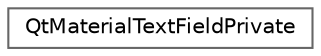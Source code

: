 digraph "类继承关系图"
{
 // LATEX_PDF_SIZE
  bgcolor="transparent";
  edge [fontname=Helvetica,fontsize=10,labelfontname=Helvetica,labelfontsize=10];
  node [fontname=Helvetica,fontsize=10,shape=box,height=0.2,width=0.4];
  rankdir="LR";
  Node0 [id="Node000000",label="QtMaterialTextFieldPrivate",height=0.2,width=0.4,color="grey40", fillcolor="white", style="filled",URL="$class_qt_material_text_field_private.html",tooltip="QtMaterialTextField 的私有实现类，管理状态机和属性"];
}
